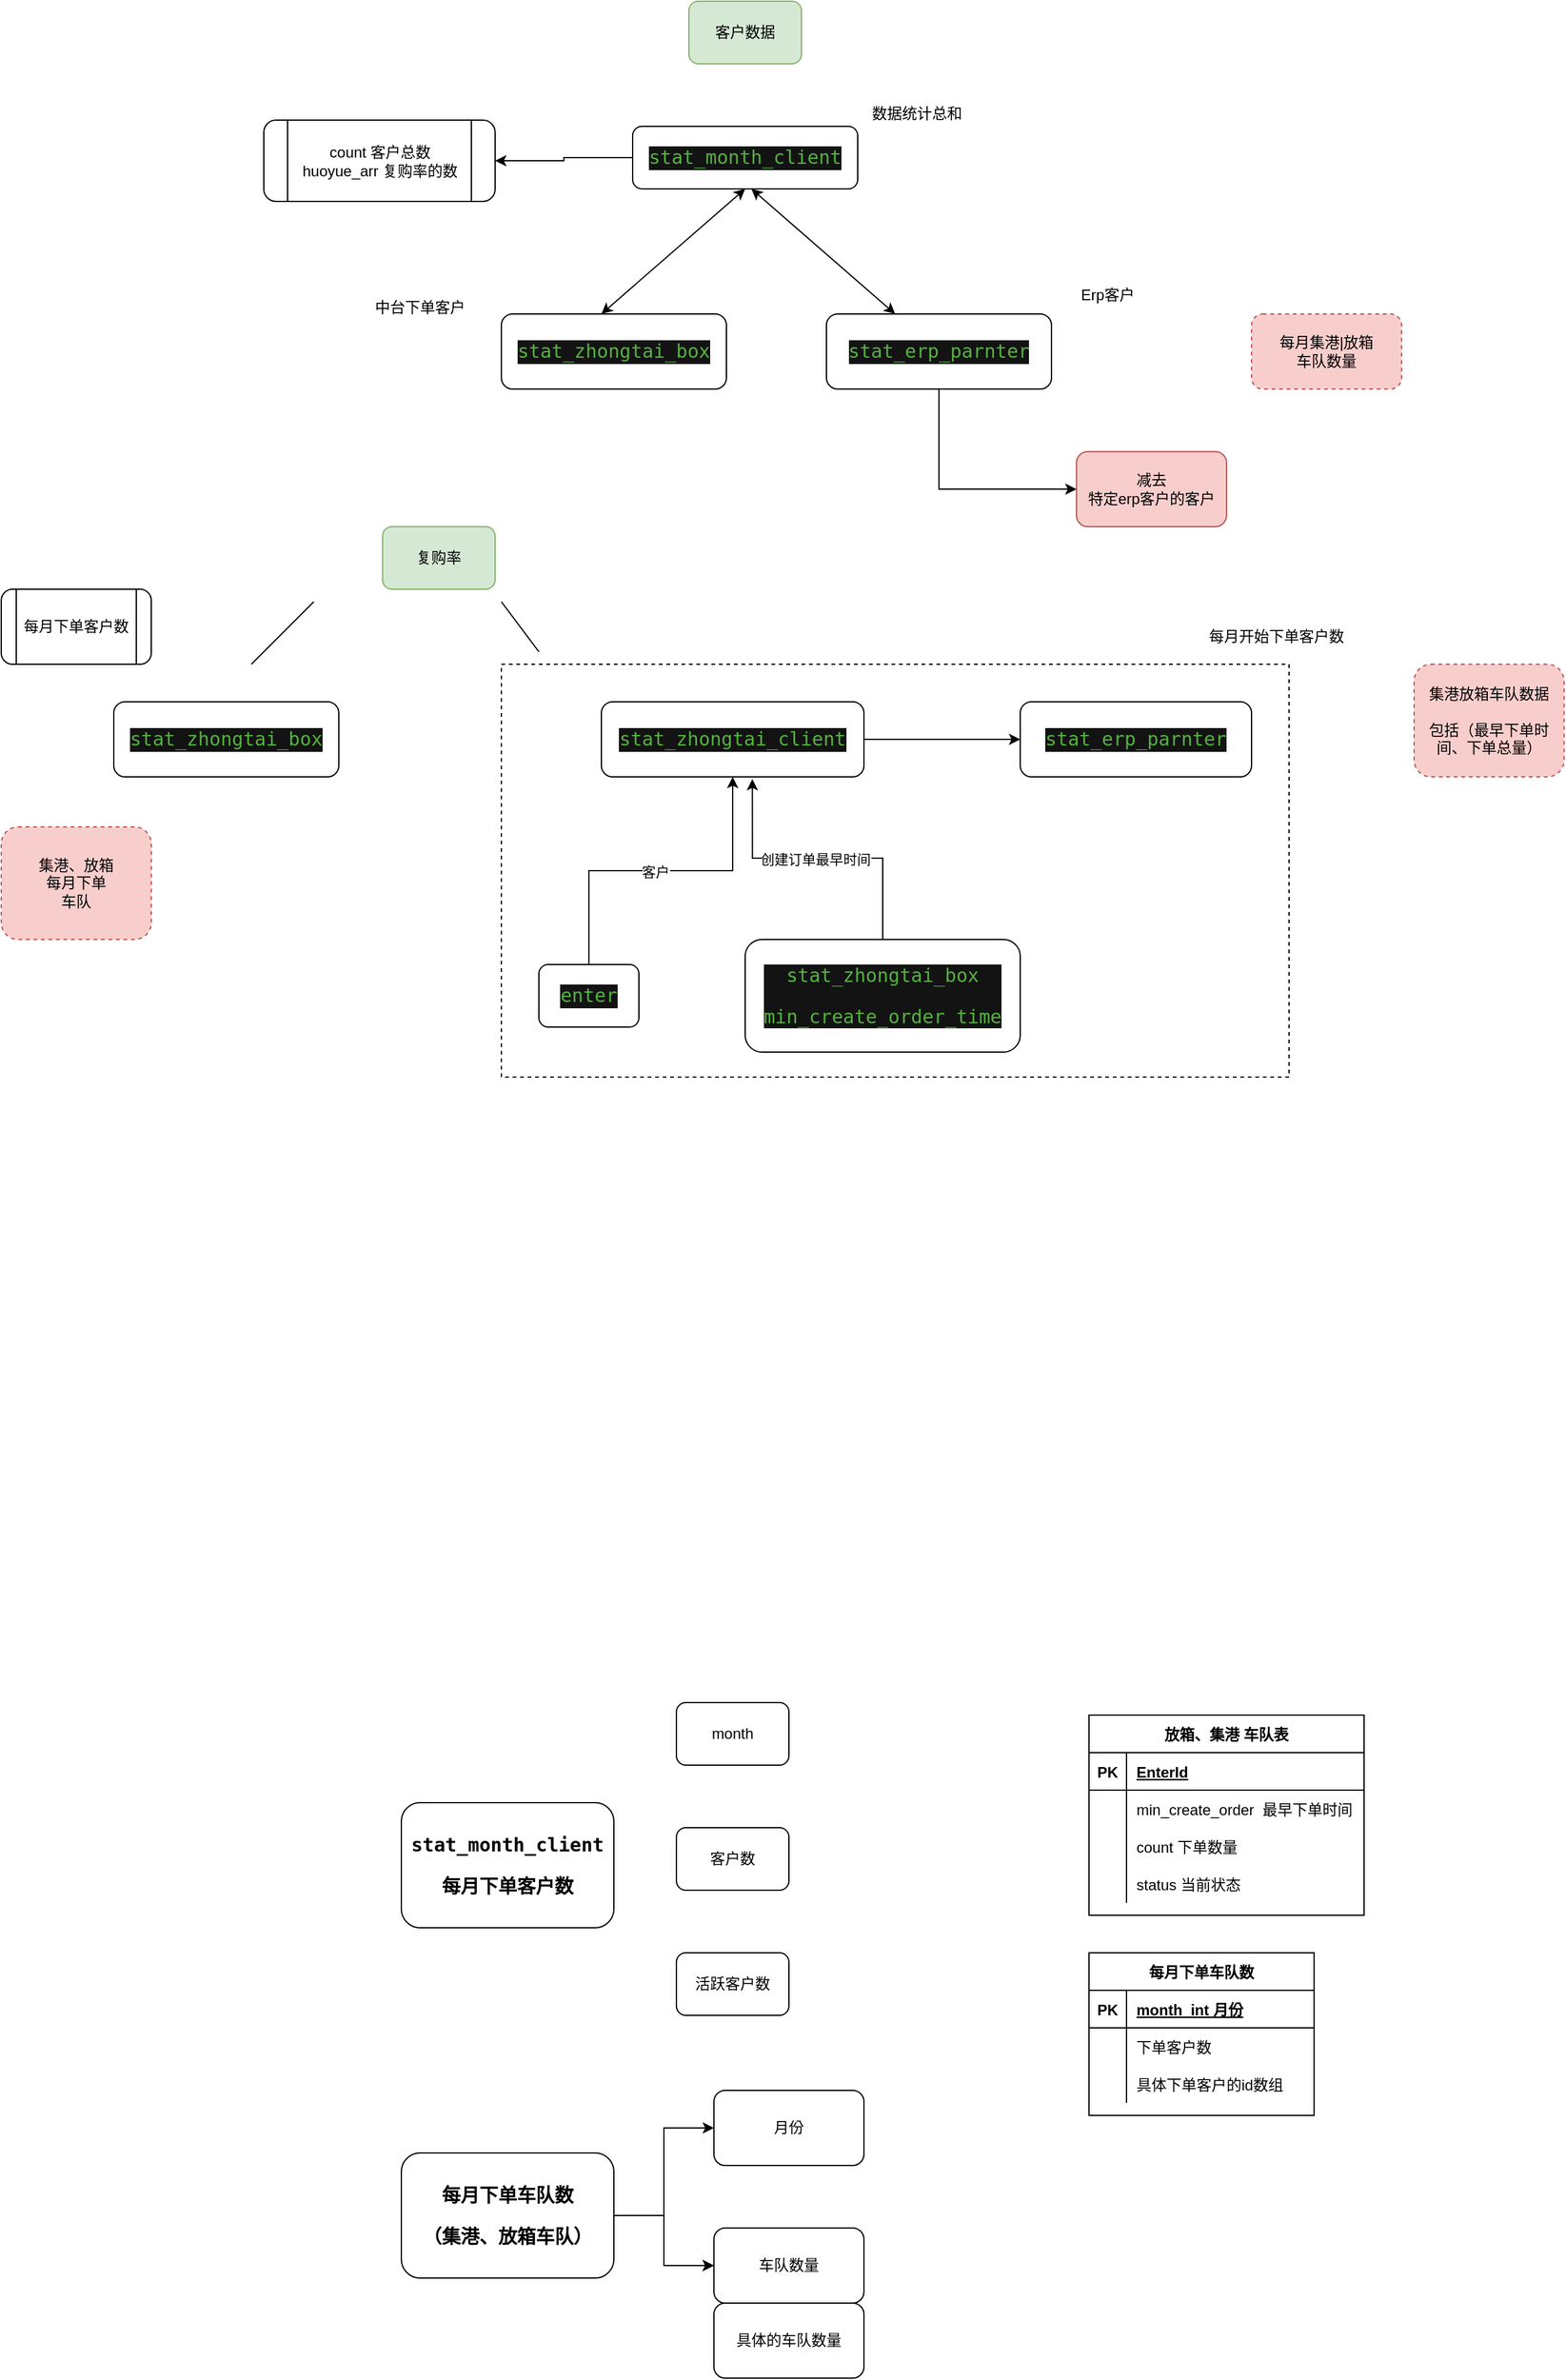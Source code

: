 <mxfile version="14.2.7" type="github">
  <diagram id="ru6HBqJ93o1stxbcAgsf" name="第 1 页">
    <mxGraphModel dx="2446" dy="1062" grid="1" gridSize="10" guides="1" tooltips="1" connect="1" arrows="1" fold="1" page="1" pageScale="1" pageWidth="827" pageHeight="1169" math="0" shadow="0">
      <root>
        <mxCell id="0" />
        <mxCell id="1" parent="0" />
        <mxCell id="qMNki4L_DQQMsOHSVaSi-29" value="" style="rounded=0;whiteSpace=wrap;html=1;fillColor=none;dashed=1;" vertex="1" parent="1">
          <mxGeometry x="30" y="620" width="630" height="330" as="geometry" />
        </mxCell>
        <mxCell id="qMNki4L_DQQMsOHSVaSi-1" value="客户数据" style="rounded=1;whiteSpace=wrap;html=1;fillColor=#d5e8d4;strokeColor=#82b366;" vertex="1" parent="1">
          <mxGeometry x="180" y="90" width="90" height="50" as="geometry" />
        </mxCell>
        <mxCell id="qMNki4L_DQQMsOHSVaSi-15" value="" style="edgeStyle=orthogonalEdgeStyle;rounded=0;orthogonalLoop=1;jettySize=auto;html=1;" edge="1" parent="1" source="qMNki4L_DQQMsOHSVaSi-2" target="qMNki4L_DQQMsOHSVaSi-14">
          <mxGeometry relative="1" as="geometry" />
        </mxCell>
        <mxCell id="qMNki4L_DQQMsOHSVaSi-2" value="&lt;pre style=&quot;background-color: #131314 ; color: #ebebeb ; font-family: &amp;#34;monaco&amp;#34; , monospace ; font-size: 11.3pt&quot;&gt;&lt;span style=&quot;color: #54b33e&quot;&gt;stat_month_client&lt;/span&gt;&lt;/pre&gt;" style="rounded=1;whiteSpace=wrap;html=1;" vertex="1" parent="1">
          <mxGeometry x="135" y="190" width="180" height="50" as="geometry" />
        </mxCell>
        <mxCell id="qMNki4L_DQQMsOHSVaSi-3" value="&lt;pre style=&quot;background-color: #131314 ; color: #ebebeb ; font-family: &amp;#34;monaco&amp;#34; , monospace ; font-size: 11.3pt&quot;&gt;&lt;span style=&quot;color: #54b33e&quot;&gt;stat_zhongtai_box&lt;/span&gt;&lt;/pre&gt;" style="rounded=1;whiteSpace=wrap;html=1;" vertex="1" parent="1">
          <mxGeometry x="30" y="340" width="180" height="60" as="geometry" />
        </mxCell>
        <mxCell id="qMNki4L_DQQMsOHSVaSi-50" style="edgeStyle=orthogonalEdgeStyle;rounded=0;orthogonalLoop=1;jettySize=auto;html=1;exitX=0.5;exitY=1;exitDx=0;exitDy=0;entryX=0;entryY=0.5;entryDx=0;entryDy=0;" edge="1" parent="1" source="qMNki4L_DQQMsOHSVaSi-4" target="qMNki4L_DQQMsOHSVaSi-49">
          <mxGeometry relative="1" as="geometry" />
        </mxCell>
        <mxCell id="qMNki4L_DQQMsOHSVaSi-4" value="&lt;pre style=&quot;background-color: #131314 ; color: #ebebeb ; font-family: &amp;#34;monaco&amp;#34; , monospace ; font-size: 11.3pt&quot;&gt;&lt;pre style=&quot;font-family: &amp;#34;monaco&amp;#34; , monospace ; font-size: 11.3pt&quot;&gt;&lt;span style=&quot;color: #54b33e&quot;&gt;stat_erp_parnter&lt;/span&gt;&lt;/pre&gt;&lt;/pre&gt;" style="rounded=1;whiteSpace=wrap;html=1;" vertex="1" parent="1">
          <mxGeometry x="290" y="340" width="180" height="60" as="geometry" />
        </mxCell>
        <mxCell id="qMNki4L_DQQMsOHSVaSi-5" value="" style="endArrow=classic;startArrow=classic;html=1;entryX=0.5;entryY=1;entryDx=0;entryDy=0;" edge="1" parent="1" target="qMNki4L_DQQMsOHSVaSi-2">
          <mxGeometry width="50" height="50" relative="1" as="geometry">
            <mxPoint x="110" y="340" as="sourcePoint" />
            <mxPoint x="160" y="290" as="targetPoint" />
          </mxGeometry>
        </mxCell>
        <mxCell id="qMNki4L_DQQMsOHSVaSi-6" value="" style="endArrow=classic;startArrow=classic;html=1;entryX=0.5;entryY=1;entryDx=0;entryDy=0;" edge="1" parent="1">
          <mxGeometry width="50" height="50" relative="1" as="geometry">
            <mxPoint x="345" y="340" as="sourcePoint" />
            <mxPoint x="230" y="240" as="targetPoint" />
          </mxGeometry>
        </mxCell>
        <mxCell id="qMNki4L_DQQMsOHSVaSi-7" value="数据统计总和" style="text;html=1;strokeColor=none;fillColor=none;align=center;verticalAlign=middle;whiteSpace=wrap;rounded=0;" vertex="1" parent="1">
          <mxGeometry x="315" y="170" width="95" height="20" as="geometry" />
        </mxCell>
        <mxCell id="qMNki4L_DQQMsOHSVaSi-8" value="中台下单客户" style="text;html=1;strokeColor=none;fillColor=none;align=center;verticalAlign=middle;whiteSpace=wrap;rounded=0;" vertex="1" parent="1">
          <mxGeometry x="-80" y="320" width="90" height="30" as="geometry" />
        </mxCell>
        <mxCell id="qMNki4L_DQQMsOHSVaSi-10" value="Erp客户" style="text;html=1;strokeColor=none;fillColor=none;align=center;verticalAlign=middle;whiteSpace=wrap;rounded=0;" vertex="1" parent="1">
          <mxGeometry x="470" y="310" width="90" height="30" as="geometry" />
        </mxCell>
        <mxCell id="qMNki4L_DQQMsOHSVaSi-14" value="count 客户总数&lt;br&gt;huoyue_arr 复购率的数" style="shape=process;whiteSpace=wrap;html=1;backgroundOutline=1;rounded=1;" vertex="1" parent="1">
          <mxGeometry x="-160" y="185" width="185" height="65" as="geometry" />
        </mxCell>
        <mxCell id="qMNki4L_DQQMsOHSVaSi-18" value="" style="edgeStyle=orthogonalEdgeStyle;rounded=0;orthogonalLoop=1;jettySize=auto;html=1;" edge="1" parent="1" source="qMNki4L_DQQMsOHSVaSi-16" target="qMNki4L_DQQMsOHSVaSi-17">
          <mxGeometry relative="1" as="geometry" />
        </mxCell>
        <mxCell id="qMNki4L_DQQMsOHSVaSi-16" value="&lt;pre style=&quot;background-color: #131314 ; color: #ebebeb ; font-family: &amp;#34;monaco&amp;#34; , monospace ; font-size: 11.3pt&quot;&gt;&lt;span style=&quot;color: #54b33e&quot;&gt;stat_zhongtai_client&lt;/span&gt;&lt;/pre&gt;" style="rounded=1;whiteSpace=wrap;html=1;" vertex="1" parent="1">
          <mxGeometry x="110" y="650" width="210" height="60" as="geometry" />
        </mxCell>
        <mxCell id="qMNki4L_DQQMsOHSVaSi-17" value="&lt;pre style=&quot;background-color: #131314 ; color: #ebebeb ; font-family: &amp;#34;monaco&amp;#34; , monospace ; font-size: 11.3pt&quot;&gt;&lt;span style=&quot;color: #54b33e&quot;&gt;stat_erp_parnter&lt;/span&gt;&lt;/pre&gt;" style="whiteSpace=wrap;html=1;rounded=1;" vertex="1" parent="1">
          <mxGeometry x="445" y="650" width="185" height="60" as="geometry" />
        </mxCell>
        <mxCell id="qMNki4L_DQQMsOHSVaSi-21" style="edgeStyle=orthogonalEdgeStyle;rounded=0;orthogonalLoop=1;jettySize=auto;html=1;exitX=0.5;exitY=0;exitDx=0;exitDy=0;entryX=0.5;entryY=1;entryDx=0;entryDy=0;" edge="1" parent="1" source="qMNki4L_DQQMsOHSVaSi-19" target="qMNki4L_DQQMsOHSVaSi-16">
          <mxGeometry relative="1" as="geometry" />
        </mxCell>
        <mxCell id="qMNki4L_DQQMsOHSVaSi-23" value="客户" style="edgeLabel;html=1;align=center;verticalAlign=middle;resizable=0;points=[];" vertex="1" connectable="0" parent="qMNki4L_DQQMsOHSVaSi-21">
          <mxGeometry x="-0.036" y="-1" relative="1" as="geometry">
            <mxPoint as="offset" />
          </mxGeometry>
        </mxCell>
        <mxCell id="qMNki4L_DQQMsOHSVaSi-19" value="&lt;pre style=&quot;background-color: #131314 ; color: #ebebeb ; font-family: &amp;#34;monaco&amp;#34; , monospace ; font-size: 11.3pt&quot;&gt;&lt;span style=&quot;color: #54b33e&quot;&gt;enter&lt;/span&gt;&lt;/pre&gt;" style="rounded=1;whiteSpace=wrap;html=1;" vertex="1" parent="1">
          <mxGeometry x="60" y="860" width="80" height="50" as="geometry" />
        </mxCell>
        <mxCell id="qMNki4L_DQQMsOHSVaSi-22" style="edgeStyle=orthogonalEdgeStyle;rounded=0;orthogonalLoop=1;jettySize=auto;html=1;entryX=0.575;entryY=1.03;entryDx=0;entryDy=0;entryPerimeter=0;" edge="1" parent="1" source="qMNki4L_DQQMsOHSVaSi-20" target="qMNki4L_DQQMsOHSVaSi-16">
          <mxGeometry relative="1" as="geometry" />
        </mxCell>
        <mxCell id="qMNki4L_DQQMsOHSVaSi-24" value="创建订单最早时间" style="edgeLabel;html=1;align=center;verticalAlign=middle;resizable=0;points=[];" vertex="1" connectable="0" parent="qMNki4L_DQQMsOHSVaSi-22">
          <mxGeometry x="0.027" y="1" relative="1" as="geometry">
            <mxPoint as="offset" />
          </mxGeometry>
        </mxCell>
        <mxCell id="qMNki4L_DQQMsOHSVaSi-20" value="&lt;pre style=&quot;background-color: #131314 ; color: #ebebeb ; font-family: &amp;#34;monaco&amp;#34; , monospace ; font-size: 11.3pt&quot;&gt;&lt;pre style=&quot;font-family: &amp;#34;monaco&amp;#34; , monospace ; font-size: 11.3pt&quot;&gt;&lt;span style=&quot;color: #54b33e&quot;&gt;stat_zhongtai_box&lt;/span&gt;&lt;/pre&gt;&lt;pre style=&quot;font-family: &amp;#34;monaco&amp;#34; , monospace ; font-size: 11.3pt&quot;&gt;&lt;pre style=&quot;font-family: &amp;#34;monaco&amp;#34; , monospace ; font-size: 11.3pt&quot;&gt;&lt;span style=&quot;color: #54b33e&quot;&gt;min_create_order_time&lt;/span&gt;&lt;/pre&gt;&lt;/pre&gt;&lt;/pre&gt;" style="rounded=1;whiteSpace=wrap;html=1;" vertex="1" parent="1">
          <mxGeometry x="225" y="840" width="220" height="90" as="geometry" />
        </mxCell>
        <mxCell id="qMNki4L_DQQMsOHSVaSi-25" value="复购率" style="rounded=1;whiteSpace=wrap;html=1;fillColor=#d5e8d4;strokeColor=#82b366;" vertex="1" parent="1">
          <mxGeometry x="-65" y="510" width="90" height="50" as="geometry" />
        </mxCell>
        <mxCell id="qMNki4L_DQQMsOHSVaSi-26" value="&lt;pre style=&quot;background-color: #131314 ; color: #ebebeb ; font-family: &amp;#34;monaco&amp;#34; , monospace ; font-size: 11.3pt&quot;&gt;&lt;span style=&quot;color: #54b33e&quot;&gt;stat_zhongtai_box&lt;/span&gt;&lt;/pre&gt;" style="rounded=1;whiteSpace=wrap;html=1;" vertex="1" parent="1">
          <mxGeometry x="-280" y="650" width="180" height="60" as="geometry" />
        </mxCell>
        <mxCell id="qMNki4L_DQQMsOHSVaSi-27" value="每月下单客户数" style="shape=process;whiteSpace=wrap;html=1;backgroundOutline=1;rounded=1;" vertex="1" parent="1">
          <mxGeometry x="-370" y="560" width="120" height="60" as="geometry" />
        </mxCell>
        <mxCell id="qMNki4L_DQQMsOHSVaSi-30" value="" style="endArrow=none;html=1;" edge="1" parent="1">
          <mxGeometry width="50" height="50" relative="1" as="geometry">
            <mxPoint x="-170" y="620" as="sourcePoint" />
            <mxPoint x="-120" y="570" as="targetPoint" />
          </mxGeometry>
        </mxCell>
        <mxCell id="qMNki4L_DQQMsOHSVaSi-31" value="" style="endArrow=none;html=1;" edge="1" parent="1">
          <mxGeometry width="50" height="50" relative="1" as="geometry">
            <mxPoint x="60" y="610" as="sourcePoint" />
            <mxPoint x="30" y="570" as="targetPoint" />
          </mxGeometry>
        </mxCell>
        <mxCell id="qMNki4L_DQQMsOHSVaSi-32" value="每月开始下单客户数" style="text;html=1;strokeColor=none;fillColor=none;align=center;verticalAlign=middle;whiteSpace=wrap;rounded=0;dashed=1;" vertex="1" parent="1">
          <mxGeometry x="590" y="585" width="120" height="25" as="geometry" />
        </mxCell>
        <mxCell id="qMNki4L_DQQMsOHSVaSi-34" value="每月集港|放箱&lt;br&gt;车队数量" style="rounded=1;whiteSpace=wrap;html=1;dashed=1;fillColor=#f8cecc;strokeColor=#b85450;" vertex="1" parent="1">
          <mxGeometry x="630" y="340" width="120" height="60" as="geometry" />
        </mxCell>
        <mxCell id="qMNki4L_DQQMsOHSVaSi-35" value="集港放箱车队数据&lt;br&gt;&lt;br&gt;包括（最早下单时间、下单总量）" style="rounded=1;whiteSpace=wrap;html=1;dashed=1;fillColor=#f8cecc;strokeColor=#b85450;" vertex="1" parent="1">
          <mxGeometry x="760" y="620" width="120" height="90" as="geometry" />
        </mxCell>
        <mxCell id="qMNki4L_DQQMsOHSVaSi-36" value="集港、放箱&lt;br&gt;每月下单&lt;br&gt;车队" style="rounded=1;whiteSpace=wrap;html=1;dashed=1;fillColor=#f8cecc;strokeColor=#b85450;" vertex="1" parent="1">
          <mxGeometry x="-370" y="750" width="120" height="90" as="geometry" />
        </mxCell>
        <mxCell id="qMNki4L_DQQMsOHSVaSi-37" value="&lt;pre style=&quot;font-family: &amp;#34;monaco&amp;#34; , monospace ; font-size: 11.3pt&quot;&gt;&lt;span style=&quot;background-color: rgb(255 , 255 , 255)&quot;&gt;&lt;b&gt;stat_month_client&lt;/b&gt;&lt;/span&gt;&lt;/pre&gt;&lt;pre style=&quot;font-family: &amp;#34;monaco&amp;#34; , monospace ; font-size: 11.3pt&quot;&gt;&lt;span style=&quot;background-color: rgb(255 , 255 , 255)&quot;&gt;&lt;b&gt;每月下单客户数&lt;/b&gt;&lt;/span&gt;&lt;/pre&gt;" style="rounded=1;whiteSpace=wrap;html=1;" vertex="1" parent="1">
          <mxGeometry x="-50" y="1530" width="170" height="100" as="geometry" />
        </mxCell>
        <mxCell id="qMNki4L_DQQMsOHSVaSi-38" value="month" style="rounded=1;whiteSpace=wrap;html=1;" vertex="1" parent="1">
          <mxGeometry x="170" y="1450" width="90" height="50" as="geometry" />
        </mxCell>
        <mxCell id="qMNki4L_DQQMsOHSVaSi-39" value="客户数" style="rounded=1;whiteSpace=wrap;html=1;" vertex="1" parent="1">
          <mxGeometry x="170" y="1550" width="90" height="50" as="geometry" />
        </mxCell>
        <mxCell id="qMNki4L_DQQMsOHSVaSi-40" value="活跃客户数" style="rounded=1;whiteSpace=wrap;html=1;" vertex="1" parent="1">
          <mxGeometry x="170" y="1650" width="90" height="50" as="geometry" />
        </mxCell>
        <mxCell id="qMNki4L_DQQMsOHSVaSi-44" value="" style="edgeStyle=orthogonalEdgeStyle;rounded=0;orthogonalLoop=1;jettySize=auto;html=1;" edge="1" parent="1" source="qMNki4L_DQQMsOHSVaSi-41" target="qMNki4L_DQQMsOHSVaSi-43">
          <mxGeometry relative="1" as="geometry" />
        </mxCell>
        <mxCell id="qMNki4L_DQQMsOHSVaSi-46" value="" style="edgeStyle=orthogonalEdgeStyle;rounded=0;orthogonalLoop=1;jettySize=auto;html=1;" edge="1" parent="1" source="qMNki4L_DQQMsOHSVaSi-41" target="qMNki4L_DQQMsOHSVaSi-45">
          <mxGeometry relative="1" as="geometry" />
        </mxCell>
        <mxCell id="qMNki4L_DQQMsOHSVaSi-47" value="" style="edgeStyle=orthogonalEdgeStyle;rounded=0;orthogonalLoop=1;jettySize=auto;html=1;" edge="1" parent="1" source="qMNki4L_DQQMsOHSVaSi-41" target="qMNki4L_DQQMsOHSVaSi-45">
          <mxGeometry relative="1" as="geometry" />
        </mxCell>
        <mxCell id="qMNki4L_DQQMsOHSVaSi-41" value="&lt;pre style=&quot;font-family: &amp;#34;monaco&amp;#34; , monospace ; font-size: 11.3pt&quot;&gt;&lt;span style=&quot;background-color: rgb(255 , 255 , 255)&quot;&gt;&lt;b&gt;每月下单车队数&lt;/b&gt;&lt;/span&gt;&lt;/pre&gt;&lt;pre style=&quot;font-family: &amp;#34;monaco&amp;#34; , monospace ; font-size: 11.3pt&quot;&gt;&lt;span style=&quot;background-color: rgb(255 , 255 , 255)&quot;&gt;&lt;b&gt;（集港、放箱车队）&lt;/b&gt;&lt;/span&gt;&lt;/pre&gt;" style="rounded=1;whiteSpace=wrap;html=1;" vertex="1" parent="1">
          <mxGeometry x="-50" y="1810" width="170" height="100" as="geometry" />
        </mxCell>
        <mxCell id="qMNki4L_DQQMsOHSVaSi-43" value="月份" style="whiteSpace=wrap;html=1;rounded=1;" vertex="1" parent="1">
          <mxGeometry x="200" y="1760" width="120" height="60" as="geometry" />
        </mxCell>
        <mxCell id="qMNki4L_DQQMsOHSVaSi-45" value="车队数量" style="whiteSpace=wrap;html=1;rounded=1;" vertex="1" parent="1">
          <mxGeometry x="200" y="1870" width="120" height="60" as="geometry" />
        </mxCell>
        <mxCell id="qMNki4L_DQQMsOHSVaSi-48" value="具体的车队数量" style="whiteSpace=wrap;html=1;rounded=1;" vertex="1" parent="1">
          <mxGeometry x="200" y="1930" width="120" height="60" as="geometry" />
        </mxCell>
        <mxCell id="qMNki4L_DQQMsOHSVaSi-49" value="减去&lt;br&gt;特定erp客户的客户" style="rounded=1;whiteSpace=wrap;html=1;fillColor=#f8cecc;strokeColor=#b85450;" vertex="1" parent="1">
          <mxGeometry x="490" y="450" width="120" height="60" as="geometry" />
        </mxCell>
        <mxCell id="qMNki4L_DQQMsOHSVaSi-52" value="放箱、集港 车队表" style="shape=table;startSize=30;container=1;collapsible=1;childLayout=tableLayout;fixedRows=1;rowLines=0;fontStyle=1;align=center;resizeLast=1;gradientColor=none;" vertex="1" parent="1">
          <mxGeometry x="500" y="1460" width="220" height="160" as="geometry" />
        </mxCell>
        <mxCell id="qMNki4L_DQQMsOHSVaSi-53" value="" style="shape=partialRectangle;collapsible=0;dropTarget=0;pointerEvents=0;fillColor=none;top=0;left=0;bottom=1;right=0;points=[[0,0.5],[1,0.5]];portConstraint=eastwest;" vertex="1" parent="qMNki4L_DQQMsOHSVaSi-52">
          <mxGeometry y="30" width="220" height="30" as="geometry" />
        </mxCell>
        <mxCell id="qMNki4L_DQQMsOHSVaSi-54" value="PK" style="shape=partialRectangle;connectable=0;fillColor=none;top=0;left=0;bottom=0;right=0;fontStyle=1;overflow=hidden;" vertex="1" parent="qMNki4L_DQQMsOHSVaSi-53">
          <mxGeometry width="30" height="30" as="geometry" />
        </mxCell>
        <mxCell id="qMNki4L_DQQMsOHSVaSi-55" value="EnterId" style="shape=partialRectangle;connectable=0;fillColor=none;top=0;left=0;bottom=0;right=0;align=left;spacingLeft=6;fontStyle=5;overflow=hidden;" vertex="1" parent="qMNki4L_DQQMsOHSVaSi-53">
          <mxGeometry x="30" width="190" height="30" as="geometry" />
        </mxCell>
        <mxCell id="qMNki4L_DQQMsOHSVaSi-56" value="" style="shape=partialRectangle;collapsible=0;dropTarget=0;pointerEvents=0;fillColor=none;top=0;left=0;bottom=0;right=0;points=[[0,0.5],[1,0.5]];portConstraint=eastwest;" vertex="1" parent="qMNki4L_DQQMsOHSVaSi-52">
          <mxGeometry y="60" width="220" height="30" as="geometry" />
        </mxCell>
        <mxCell id="qMNki4L_DQQMsOHSVaSi-57" value="" style="shape=partialRectangle;connectable=0;fillColor=none;top=0;left=0;bottom=0;right=0;editable=1;overflow=hidden;" vertex="1" parent="qMNki4L_DQQMsOHSVaSi-56">
          <mxGeometry width="30" height="30" as="geometry" />
        </mxCell>
        <mxCell id="qMNki4L_DQQMsOHSVaSi-58" value="min_create_order  最早下单时间" style="shape=partialRectangle;connectable=0;fillColor=none;top=0;left=0;bottom=0;right=0;align=left;spacingLeft=6;overflow=hidden;" vertex="1" parent="qMNki4L_DQQMsOHSVaSi-56">
          <mxGeometry x="30" width="190" height="30" as="geometry" />
        </mxCell>
        <mxCell id="qMNki4L_DQQMsOHSVaSi-59" value="" style="shape=partialRectangle;collapsible=0;dropTarget=0;pointerEvents=0;fillColor=none;top=0;left=0;bottom=0;right=0;points=[[0,0.5],[1,0.5]];portConstraint=eastwest;" vertex="1" parent="qMNki4L_DQQMsOHSVaSi-52">
          <mxGeometry y="90" width="220" height="30" as="geometry" />
        </mxCell>
        <mxCell id="qMNki4L_DQQMsOHSVaSi-60" value="" style="shape=partialRectangle;connectable=0;fillColor=none;top=0;left=0;bottom=0;right=0;editable=1;overflow=hidden;" vertex="1" parent="qMNki4L_DQQMsOHSVaSi-59">
          <mxGeometry width="30" height="30" as="geometry" />
        </mxCell>
        <mxCell id="qMNki4L_DQQMsOHSVaSi-61" value="count 下单数量" style="shape=partialRectangle;connectable=0;fillColor=none;top=0;left=0;bottom=0;right=0;align=left;spacingLeft=6;overflow=hidden;" vertex="1" parent="qMNki4L_DQQMsOHSVaSi-59">
          <mxGeometry x="30" width="190" height="30" as="geometry" />
        </mxCell>
        <mxCell id="qMNki4L_DQQMsOHSVaSi-62" value="" style="shape=partialRectangle;collapsible=0;dropTarget=0;pointerEvents=0;fillColor=none;top=0;left=0;bottom=0;right=0;points=[[0,0.5],[1,0.5]];portConstraint=eastwest;" vertex="1" parent="qMNki4L_DQQMsOHSVaSi-52">
          <mxGeometry y="120" width="220" height="30" as="geometry" />
        </mxCell>
        <mxCell id="qMNki4L_DQQMsOHSVaSi-63" value="" style="shape=partialRectangle;connectable=0;fillColor=none;top=0;left=0;bottom=0;right=0;editable=1;overflow=hidden;" vertex="1" parent="qMNki4L_DQQMsOHSVaSi-62">
          <mxGeometry width="30" height="30" as="geometry" />
        </mxCell>
        <mxCell id="qMNki4L_DQQMsOHSVaSi-64" value="status 当前状态" style="shape=partialRectangle;connectable=0;fillColor=none;top=0;left=0;bottom=0;right=0;align=left;spacingLeft=6;overflow=hidden;" vertex="1" parent="qMNki4L_DQQMsOHSVaSi-62">
          <mxGeometry x="30" width="190" height="30" as="geometry" />
        </mxCell>
        <mxCell id="qMNki4L_DQQMsOHSVaSi-78" value="每月下单车队数" style="shape=table;startSize=30;container=1;collapsible=1;childLayout=tableLayout;fixedRows=1;rowLines=0;fontStyle=1;align=center;resizeLast=1;gradientColor=none;" vertex="1" parent="1">
          <mxGeometry x="500" y="1650" width="180" height="130" as="geometry" />
        </mxCell>
        <mxCell id="qMNki4L_DQQMsOHSVaSi-79" value="" style="shape=partialRectangle;collapsible=0;dropTarget=0;pointerEvents=0;fillColor=none;top=0;left=0;bottom=1;right=0;points=[[0,0.5],[1,0.5]];portConstraint=eastwest;" vertex="1" parent="qMNki4L_DQQMsOHSVaSi-78">
          <mxGeometry y="30" width="180" height="30" as="geometry" />
        </mxCell>
        <mxCell id="qMNki4L_DQQMsOHSVaSi-80" value="PK" style="shape=partialRectangle;connectable=0;fillColor=none;top=0;left=0;bottom=0;right=0;fontStyle=1;overflow=hidden;" vertex="1" parent="qMNki4L_DQQMsOHSVaSi-79">
          <mxGeometry width="30" height="30" as="geometry" />
        </mxCell>
        <mxCell id="qMNki4L_DQQMsOHSVaSi-81" value="month_int 月份" style="shape=partialRectangle;connectable=0;fillColor=none;top=0;left=0;bottom=0;right=0;align=left;spacingLeft=6;fontStyle=5;overflow=hidden;" vertex="1" parent="qMNki4L_DQQMsOHSVaSi-79">
          <mxGeometry x="30" width="150" height="30" as="geometry" />
        </mxCell>
        <mxCell id="qMNki4L_DQQMsOHSVaSi-82" value="" style="shape=partialRectangle;collapsible=0;dropTarget=0;pointerEvents=0;fillColor=none;top=0;left=0;bottom=0;right=0;points=[[0,0.5],[1,0.5]];portConstraint=eastwest;" vertex="1" parent="qMNki4L_DQQMsOHSVaSi-78">
          <mxGeometry y="60" width="180" height="30" as="geometry" />
        </mxCell>
        <mxCell id="qMNki4L_DQQMsOHSVaSi-83" value="" style="shape=partialRectangle;connectable=0;fillColor=none;top=0;left=0;bottom=0;right=0;editable=1;overflow=hidden;" vertex="1" parent="qMNki4L_DQQMsOHSVaSi-82">
          <mxGeometry width="30" height="30" as="geometry" />
        </mxCell>
        <mxCell id="qMNki4L_DQQMsOHSVaSi-84" value="下单客户数" style="shape=partialRectangle;connectable=0;fillColor=none;top=0;left=0;bottom=0;right=0;align=left;spacingLeft=6;overflow=hidden;" vertex="1" parent="qMNki4L_DQQMsOHSVaSi-82">
          <mxGeometry x="30" width="150" height="30" as="geometry" />
        </mxCell>
        <mxCell id="qMNki4L_DQQMsOHSVaSi-85" value="" style="shape=partialRectangle;collapsible=0;dropTarget=0;pointerEvents=0;fillColor=none;top=0;left=0;bottom=0;right=0;points=[[0,0.5],[1,0.5]];portConstraint=eastwest;" vertex="1" parent="qMNki4L_DQQMsOHSVaSi-78">
          <mxGeometry y="90" width="180" height="30" as="geometry" />
        </mxCell>
        <mxCell id="qMNki4L_DQQMsOHSVaSi-86" value="" style="shape=partialRectangle;connectable=0;fillColor=none;top=0;left=0;bottom=0;right=0;editable=1;overflow=hidden;" vertex="1" parent="qMNki4L_DQQMsOHSVaSi-85">
          <mxGeometry width="30" height="30" as="geometry" />
        </mxCell>
        <mxCell id="qMNki4L_DQQMsOHSVaSi-87" value="具体下单客户的id数组" style="shape=partialRectangle;connectable=0;fillColor=none;top=0;left=0;bottom=0;right=0;align=left;spacingLeft=6;overflow=hidden;" vertex="1" parent="qMNki4L_DQQMsOHSVaSi-85">
          <mxGeometry x="30" width="150" height="30" as="geometry" />
        </mxCell>
      </root>
    </mxGraphModel>
  </diagram>
</mxfile>
